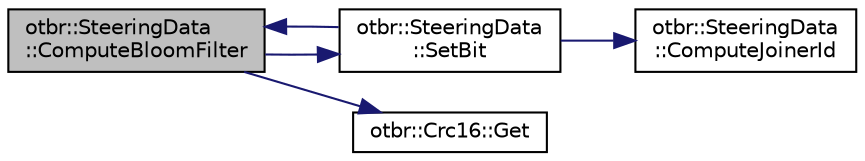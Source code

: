 digraph "otbr::SteeringData::ComputeBloomFilter"
{
  edge [fontname="Helvetica",fontsize="10",labelfontname="Helvetica",labelfontsize="10"];
  node [fontname="Helvetica",fontsize="10",shape=record];
  rankdir="LR";
  Node0 [label="otbr::SteeringData\l::ComputeBloomFilter",height=0.2,width=0.4,color="black", fillcolor="grey75", style="filled", fontcolor="black"];
  Node0 -> Node1 [color="midnightblue",fontsize="10",style="solid",fontname="Helvetica"];
  Node1 [label="otbr::SteeringData\l::SetBit",height=0.2,width=0.4,color="black", fillcolor="white", style="filled",URL="$d6/de8/classotbr_1_1SteeringData.html#acbadfef58d51a386d3d6bcd529987fd6",tooltip="This method sets bit aBit. "];
  Node1 -> Node0 [color="midnightblue",fontsize="10",style="solid",fontname="Helvetica"];
  Node1 -> Node2 [color="midnightblue",fontsize="10",style="solid",fontname="Helvetica"];
  Node2 [label="otbr::SteeringData\l::ComputeJoinerId",height=0.2,width=0.4,color="black", fillcolor="white", style="filled",URL="$d6/de8/classotbr_1_1SteeringData.html#a75538ceaf5fb20f23d17870b03dc0a8d",tooltip="This method computes joiner id from EUI64. "];
  Node0 -> Node3 [color="midnightblue",fontsize="10",style="solid",fontname="Helvetica"];
  Node3 [label="otbr::Crc16::Get",height=0.2,width=0.4,color="black", fillcolor="white", style="filled",URL="$d6/d8f/classotbr_1_1Crc16.html#ac4f699b3cdca9c2cdac55f44ca4c5d2b",tooltip="This method gets the current CRC16 value. "];
}
